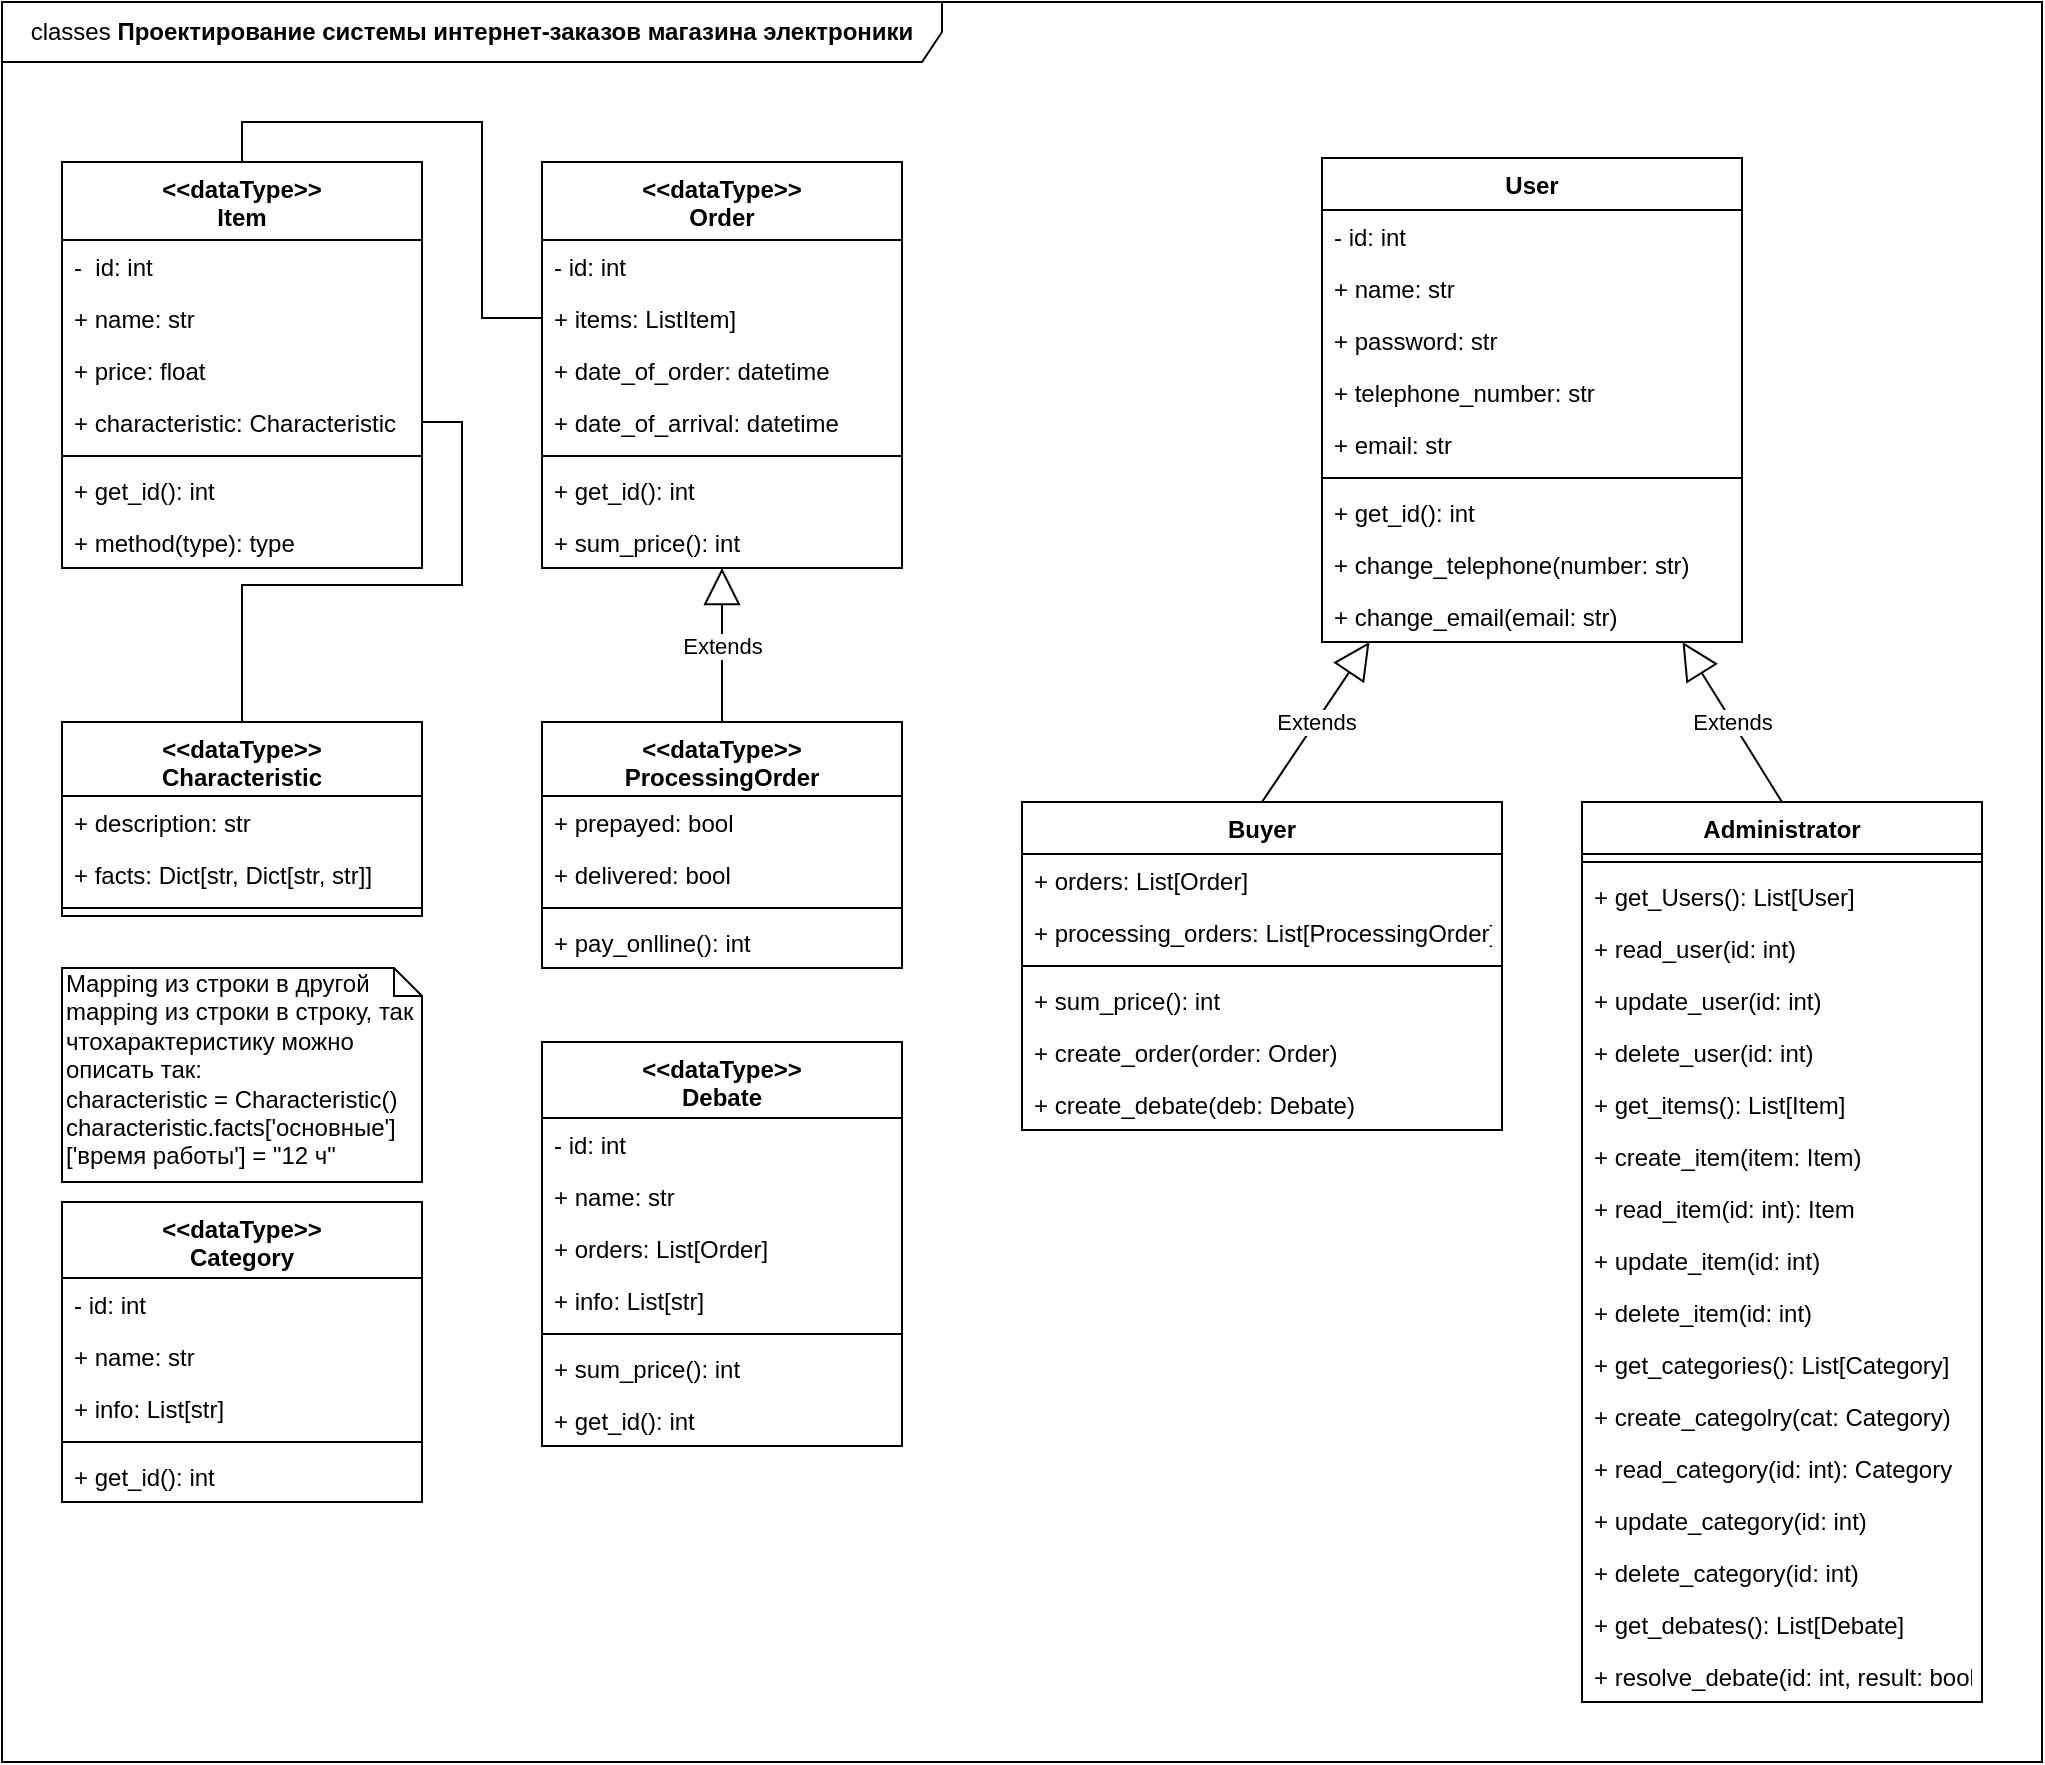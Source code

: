 <mxfile version="12.8.1" type="github">
  <diagram id="7VpvIhueV3ilVMoM20PL" name="Page-1">
    <mxGraphModel dx="824" dy="461" grid="1" gridSize="10" guides="1" tooltips="1" connect="1" arrows="1" fold="1" page="1" pageScale="1" pageWidth="850" pageHeight="1100" math="0" shadow="0">
      <root>
        <mxCell id="0" />
        <mxCell id="1" parent="0" />
        <mxCell id="_wDIAisPJdzkH9Y9Z4WT-5" value="classes &lt;b&gt;Проектирование системы интернет-заказов магазина электроники&lt;/b&gt;" style="shape=umlFrame;whiteSpace=wrap;html=1;width=470;height=30;" parent="1" vertex="1">
          <mxGeometry x="50" y="40" width="1020" height="880" as="geometry" />
        </mxCell>
        <mxCell id="_wDIAisPJdzkH9Y9Z4WT-1" value="&lt;&lt;dataType&gt;&gt;&#xa;Item" style="swimlane;fontStyle=1;align=center;verticalAlign=top;childLayout=stackLayout;horizontal=1;startSize=39;horizontalStack=0;resizeParent=1;resizeParentMax=0;resizeLast=0;collapsible=1;marginBottom=0;" parent="1" vertex="1">
          <mxGeometry x="80" y="120" width="180" height="203" as="geometry" />
        </mxCell>
        <mxCell id="_wDIAisPJdzkH9Y9Z4WT-14" value="-  id: int" style="text;strokeColor=none;fillColor=none;align=left;verticalAlign=top;spacingLeft=4;spacingRight=4;overflow=hidden;rotatable=0;points=[[0,0.5],[1,0.5]];portConstraint=eastwest;" parent="_wDIAisPJdzkH9Y9Z4WT-1" vertex="1">
          <mxGeometry y="39" width="180" height="26" as="geometry" />
        </mxCell>
        <mxCell id="_wDIAisPJdzkH9Y9Z4WT-2" value="+ name: str" style="text;strokeColor=none;fillColor=none;align=left;verticalAlign=top;spacingLeft=4;spacingRight=4;overflow=hidden;rotatable=0;points=[[0,0.5],[1,0.5]];portConstraint=eastwest;" parent="_wDIAisPJdzkH9Y9Z4WT-1" vertex="1">
          <mxGeometry y="65" width="180" height="26" as="geometry" />
        </mxCell>
        <mxCell id="_wDIAisPJdzkH9Y9Z4WT-6" value="+ price: float" style="text;strokeColor=none;fillColor=none;align=left;verticalAlign=top;spacingLeft=4;spacingRight=4;overflow=hidden;rotatable=0;points=[[0,0.5],[1,0.5]];portConstraint=eastwest;" parent="_wDIAisPJdzkH9Y9Z4WT-1" vertex="1">
          <mxGeometry y="91" width="180" height="26" as="geometry" />
        </mxCell>
        <mxCell id="_wDIAisPJdzkH9Y9Z4WT-7" value="+ characteristic: Characteristic" style="text;strokeColor=none;fillColor=none;align=left;verticalAlign=top;spacingLeft=4;spacingRight=4;overflow=hidden;rotatable=0;points=[[0,0.5],[1,0.5]];portConstraint=eastwest;" parent="_wDIAisPJdzkH9Y9Z4WT-1" vertex="1">
          <mxGeometry y="117" width="180" height="26" as="geometry" />
        </mxCell>
        <mxCell id="_wDIAisPJdzkH9Y9Z4WT-3" value="" style="line;strokeWidth=1;fillColor=none;align=left;verticalAlign=middle;spacingTop=-1;spacingLeft=3;spacingRight=3;rotatable=0;labelPosition=right;points=[];portConstraint=eastwest;" parent="_wDIAisPJdzkH9Y9Z4WT-1" vertex="1">
          <mxGeometry y="143" width="180" height="8" as="geometry" />
        </mxCell>
        <mxCell id="AqnYTcgwSNKYMv5zJtwy-12" value="+ get_id(): int" style="text;strokeColor=none;fillColor=none;align=left;verticalAlign=top;spacingLeft=4;spacingRight=4;overflow=hidden;rotatable=0;points=[[0,0.5],[1,0.5]];portConstraint=eastwest;" parent="_wDIAisPJdzkH9Y9Z4WT-1" vertex="1">
          <mxGeometry y="151" width="180" height="26" as="geometry" />
        </mxCell>
        <mxCell id="_wDIAisPJdzkH9Y9Z4WT-4" value="+ method(type): type" style="text;strokeColor=none;fillColor=none;align=left;verticalAlign=top;spacingLeft=4;spacingRight=4;overflow=hidden;rotatable=0;points=[[0,0.5],[1,0.5]];portConstraint=eastwest;" parent="_wDIAisPJdzkH9Y9Z4WT-1" vertex="1">
          <mxGeometry y="177" width="180" height="26" as="geometry" />
        </mxCell>
        <mxCell id="_wDIAisPJdzkH9Y9Z4WT-8" value="&lt;&lt;dataType&gt;&gt;&#xa;ProcessingOrder" style="swimlane;fontStyle=1;align=center;verticalAlign=top;childLayout=stackLayout;horizontal=1;startSize=37;horizontalStack=0;resizeParent=1;resizeParentMax=0;resizeLast=0;collapsible=1;marginBottom=0;" parent="1" vertex="1">
          <mxGeometry x="320" y="400" width="180" height="123" as="geometry" />
        </mxCell>
        <mxCell id="_wDIAisPJdzkH9Y9Z4WT-43" value="+ prepayed: bool" style="text;strokeColor=none;fillColor=none;align=left;verticalAlign=top;spacingLeft=4;spacingRight=4;overflow=hidden;rotatable=0;points=[[0,0.5],[1,0.5]];portConstraint=eastwest;" parent="_wDIAisPJdzkH9Y9Z4WT-8" vertex="1">
          <mxGeometry y="37" width="180" height="26" as="geometry" />
        </mxCell>
        <mxCell id="AqnYTcgwSNKYMv5zJtwy-37" value="+ delivered: bool" style="text;strokeColor=none;fillColor=none;align=left;verticalAlign=top;spacingLeft=4;spacingRight=4;overflow=hidden;rotatable=0;points=[[0,0.5],[1,0.5]];portConstraint=eastwest;" parent="_wDIAisPJdzkH9Y9Z4WT-8" vertex="1">
          <mxGeometry y="63" width="180" height="26" as="geometry" />
        </mxCell>
        <mxCell id="_wDIAisPJdzkH9Y9Z4WT-12" value="" style="line;strokeWidth=1;fillColor=none;align=left;verticalAlign=middle;spacingTop=-1;spacingLeft=3;spacingRight=3;rotatable=0;labelPosition=right;points=[];portConstraint=eastwest;" parent="_wDIAisPJdzkH9Y9Z4WT-8" vertex="1">
          <mxGeometry y="89" width="180" height="8" as="geometry" />
        </mxCell>
        <mxCell id="_wDIAisPJdzkH9Y9Z4WT-13" value="+ pay_onlline(): int" style="text;strokeColor=none;fillColor=none;align=left;verticalAlign=top;spacingLeft=4;spacingRight=4;overflow=hidden;rotatable=0;points=[[0,0.5],[1,0.5]];portConstraint=eastwest;" parent="_wDIAisPJdzkH9Y9Z4WT-8" vertex="1">
          <mxGeometry y="97" width="180" height="26" as="geometry" />
        </mxCell>
        <mxCell id="_wDIAisPJdzkH9Y9Z4WT-23" value="Buyer" style="swimlane;fontStyle=1;align=center;verticalAlign=top;childLayout=stackLayout;horizontal=1;startSize=26;horizontalStack=0;resizeParent=1;resizeParentMax=0;resizeLast=0;collapsible=1;marginBottom=0;" parent="1" vertex="1">
          <mxGeometry x="560" y="440" width="240" height="164" as="geometry" />
        </mxCell>
        <mxCell id="_wDIAisPJdzkH9Y9Z4WT-53" value="+ orders: List[Order]" style="text;strokeColor=none;fillColor=none;align=left;verticalAlign=top;spacingLeft=4;spacingRight=4;overflow=hidden;rotatable=0;points=[[0,0.5],[1,0.5]];portConstraint=eastwest;" parent="_wDIAisPJdzkH9Y9Z4WT-23" vertex="1">
          <mxGeometry y="26" width="240" height="26" as="geometry" />
        </mxCell>
        <mxCell id="_wDIAisPJdzkH9Y9Z4WT-54" value="+ processing_orders: List[ProcessingOrder]" style="text;strokeColor=none;fillColor=none;align=left;verticalAlign=top;spacingLeft=4;spacingRight=4;overflow=hidden;rotatable=0;points=[[0,0.5],[1,0.5]];portConstraint=eastwest;" parent="_wDIAisPJdzkH9Y9Z4WT-23" vertex="1">
          <mxGeometry y="52" width="240" height="26" as="geometry" />
        </mxCell>
        <mxCell id="_wDIAisPJdzkH9Y9Z4WT-26" value="" style="line;strokeWidth=1;fillColor=none;align=left;verticalAlign=middle;spacingTop=-1;spacingLeft=3;spacingRight=3;rotatable=0;labelPosition=right;points=[];portConstraint=eastwest;" parent="_wDIAisPJdzkH9Y9Z4WT-23" vertex="1">
          <mxGeometry y="78" width="240" height="8" as="geometry" />
        </mxCell>
        <mxCell id="_wDIAisPJdzkH9Y9Z4WT-27" value="+ sum_price(): int" style="text;strokeColor=none;fillColor=none;align=left;verticalAlign=top;spacingLeft=4;spacingRight=4;overflow=hidden;rotatable=0;points=[[0,0.5],[1,0.5]];portConstraint=eastwest;" parent="_wDIAisPJdzkH9Y9Z4WT-23" vertex="1">
          <mxGeometry y="86" width="240" height="26" as="geometry" />
        </mxCell>
        <mxCell id="AqnYTcgwSNKYMv5zJtwy-16" value="+ create_order(order: Order)" style="text;strokeColor=none;fillColor=none;align=left;verticalAlign=top;spacingLeft=4;spacingRight=4;overflow=hidden;rotatable=0;points=[[0,0.5],[1,0.5]];portConstraint=eastwest;" parent="_wDIAisPJdzkH9Y9Z4WT-23" vertex="1">
          <mxGeometry y="112" width="240" height="26" as="geometry" />
        </mxCell>
        <mxCell id="AqnYTcgwSNKYMv5zJtwy-36" value="+ create_debate(deb: Debate)" style="text;strokeColor=none;fillColor=none;align=left;verticalAlign=top;spacingLeft=4;spacingRight=4;overflow=hidden;rotatable=0;points=[[0,0.5],[1,0.5]];portConstraint=eastwest;" parent="_wDIAisPJdzkH9Y9Z4WT-23" vertex="1">
          <mxGeometry y="138" width="240" height="26" as="geometry" />
        </mxCell>
        <mxCell id="_wDIAisPJdzkH9Y9Z4WT-30" value="Administrator" style="swimlane;fontStyle=1;align=center;verticalAlign=top;childLayout=stackLayout;horizontal=1;startSize=26;horizontalStack=0;resizeParent=1;resizeParentMax=0;resizeLast=0;collapsible=1;marginBottom=0;" parent="1" vertex="1">
          <mxGeometry x="840" y="440" width="200" height="450" as="geometry" />
        </mxCell>
        <mxCell id="_wDIAisPJdzkH9Y9Z4WT-35" value="" style="line;strokeWidth=1;fillColor=none;align=left;verticalAlign=middle;spacingTop=-1;spacingLeft=3;spacingRight=3;rotatable=0;labelPosition=right;points=[];portConstraint=eastwest;" parent="_wDIAisPJdzkH9Y9Z4WT-30" vertex="1">
          <mxGeometry y="26" width="200" height="8" as="geometry" />
        </mxCell>
        <mxCell id="AqnYTcgwSNKYMv5zJtwy-30" value="+ get_Users(): List[User]" style="text;strokeColor=none;fillColor=none;align=left;verticalAlign=top;spacingLeft=4;spacingRight=4;overflow=hidden;rotatable=0;points=[[0,0.5],[1,0.5]];portConstraint=eastwest;" parent="_wDIAisPJdzkH9Y9Z4WT-30" vertex="1">
          <mxGeometry y="34" width="200" height="26" as="geometry" />
        </mxCell>
        <mxCell id="AqnYTcgwSNKYMv5zJtwy-29" value="+ read_user(id: int)" style="text;strokeColor=none;fillColor=none;align=left;verticalAlign=top;spacingLeft=4;spacingRight=4;overflow=hidden;rotatable=0;points=[[0,0.5],[1,0.5]];portConstraint=eastwest;" parent="_wDIAisPJdzkH9Y9Z4WT-30" vertex="1">
          <mxGeometry y="60" width="200" height="26" as="geometry" />
        </mxCell>
        <mxCell id="AqnYTcgwSNKYMv5zJtwy-27" value="+ update_user(id: int)" style="text;strokeColor=none;fillColor=none;align=left;verticalAlign=top;spacingLeft=4;spacingRight=4;overflow=hidden;rotatable=0;points=[[0,0.5],[1,0.5]];portConstraint=eastwest;" parent="_wDIAisPJdzkH9Y9Z4WT-30" vertex="1">
          <mxGeometry y="86" width="200" height="26" as="geometry" />
        </mxCell>
        <mxCell id="AqnYTcgwSNKYMv5zJtwy-28" value="+ delete_user(id: int)" style="text;strokeColor=none;fillColor=none;align=left;verticalAlign=top;spacingLeft=4;spacingRight=4;overflow=hidden;rotatable=0;points=[[0,0.5],[1,0.5]];portConstraint=eastwest;" parent="_wDIAisPJdzkH9Y9Z4WT-30" vertex="1">
          <mxGeometry y="112" width="200" height="26" as="geometry" />
        </mxCell>
        <mxCell id="AqnYTcgwSNKYMv5zJtwy-34" value="+ get_items(): List[Item]" style="text;strokeColor=none;fillColor=none;align=left;verticalAlign=top;spacingLeft=4;spacingRight=4;overflow=hidden;rotatable=0;points=[[0,0.5],[1,0.5]];portConstraint=eastwest;" parent="_wDIAisPJdzkH9Y9Z4WT-30" vertex="1">
          <mxGeometry y="138" width="200" height="26" as="geometry" />
        </mxCell>
        <mxCell id="_wDIAisPJdzkH9Y9Z4WT-36" value="+ create_item(item: Item)" style="text;strokeColor=none;fillColor=none;align=left;verticalAlign=top;spacingLeft=4;spacingRight=4;overflow=hidden;rotatable=0;points=[[0,0.5],[1,0.5]];portConstraint=eastwest;" parent="_wDIAisPJdzkH9Y9Z4WT-30" vertex="1">
          <mxGeometry y="164" width="200" height="26" as="geometry" />
        </mxCell>
        <mxCell id="_wDIAisPJdzkH9Y9Z4WT-37" value="+ read_item(id: int): Item" style="text;strokeColor=none;fillColor=none;align=left;verticalAlign=top;spacingLeft=4;spacingRight=4;overflow=hidden;rotatable=0;points=[[0,0.5],[1,0.5]];portConstraint=eastwest;" parent="_wDIAisPJdzkH9Y9Z4WT-30" vertex="1">
          <mxGeometry y="190" width="200" height="26" as="geometry" />
        </mxCell>
        <mxCell id="_wDIAisPJdzkH9Y9Z4WT-79" value="+ update_item(id: int)" style="text;strokeColor=none;fillColor=none;align=left;verticalAlign=top;spacingLeft=4;spacingRight=4;overflow=hidden;rotatable=0;points=[[0,0.5],[1,0.5]];portConstraint=eastwest;" parent="_wDIAisPJdzkH9Y9Z4WT-30" vertex="1">
          <mxGeometry y="216" width="200" height="26" as="geometry" />
        </mxCell>
        <mxCell id="_wDIAisPJdzkH9Y9Z4WT-80" value="+ delete_item(id: int)" style="text;strokeColor=none;fillColor=none;align=left;verticalAlign=top;spacingLeft=4;spacingRight=4;overflow=hidden;rotatable=0;points=[[0,0.5],[1,0.5]];portConstraint=eastwest;" parent="_wDIAisPJdzkH9Y9Z4WT-30" vertex="1">
          <mxGeometry y="242" width="200" height="26" as="geometry" />
        </mxCell>
        <mxCell id="AqnYTcgwSNKYMv5zJtwy-35" value="+ get_categories(): List[Category]" style="text;strokeColor=none;fillColor=none;align=left;verticalAlign=top;spacingLeft=4;spacingRight=4;overflow=hidden;rotatable=0;points=[[0,0.5],[1,0.5]];portConstraint=eastwest;" parent="_wDIAisPJdzkH9Y9Z4WT-30" vertex="1">
          <mxGeometry y="268" width="200" height="26" as="geometry" />
        </mxCell>
        <mxCell id="_wDIAisPJdzkH9Y9Z4WT-77" value="+ create_categolry(cat: Category)" style="text;strokeColor=none;fillColor=none;align=left;verticalAlign=top;spacingLeft=4;spacingRight=4;overflow=hidden;rotatable=0;points=[[0,0.5],[1,0.5]];portConstraint=eastwest;" parent="_wDIAisPJdzkH9Y9Z4WT-30" vertex="1">
          <mxGeometry y="294" width="200" height="26" as="geometry" />
        </mxCell>
        <mxCell id="_wDIAisPJdzkH9Y9Z4WT-78" value="+ read_category(id: int): Category" style="text;strokeColor=none;fillColor=none;align=left;verticalAlign=top;spacingLeft=4;spacingRight=4;overflow=hidden;rotatable=0;points=[[0,0.5],[1,0.5]];portConstraint=eastwest;" parent="_wDIAisPJdzkH9Y9Z4WT-30" vertex="1">
          <mxGeometry y="320" width="200" height="26" as="geometry" />
        </mxCell>
        <mxCell id="_wDIAisPJdzkH9Y9Z4WT-71" value="+ update_category(id: int)" style="text;strokeColor=none;fillColor=none;align=left;verticalAlign=top;spacingLeft=4;spacingRight=4;overflow=hidden;rotatable=0;points=[[0,0.5],[1,0.5]];portConstraint=eastwest;" parent="_wDIAisPJdzkH9Y9Z4WT-30" vertex="1">
          <mxGeometry y="346" width="200" height="26" as="geometry" />
        </mxCell>
        <mxCell id="_wDIAisPJdzkH9Y9Z4WT-72" value="+ delete_category(id: int)" style="text;strokeColor=none;fillColor=none;align=left;verticalAlign=top;spacingLeft=4;spacingRight=4;overflow=hidden;rotatable=0;points=[[0,0.5],[1,0.5]];portConstraint=eastwest;" parent="_wDIAisPJdzkH9Y9Z4WT-30" vertex="1">
          <mxGeometry y="372" width="200" height="26" as="geometry" />
        </mxCell>
        <mxCell id="AqnYTcgwSNKYMv5zJtwy-18" value="+ get_debates(): List[Debate]" style="text;strokeColor=none;fillColor=none;align=left;verticalAlign=top;spacingLeft=4;spacingRight=4;overflow=hidden;rotatable=0;points=[[0,0.5],[1,0.5]];portConstraint=eastwest;" parent="_wDIAisPJdzkH9Y9Z4WT-30" vertex="1">
          <mxGeometry y="398" width="200" height="26" as="geometry" />
        </mxCell>
        <mxCell id="AqnYTcgwSNKYMv5zJtwy-17" value="+ resolve_debate(id: int, result: bool)" style="text;strokeColor=none;fillColor=none;align=left;verticalAlign=top;spacingLeft=4;spacingRight=4;overflow=hidden;rotatable=0;points=[[0,0.5],[1,0.5]];portConstraint=eastwest;" parent="_wDIAisPJdzkH9Y9Z4WT-30" vertex="1">
          <mxGeometry y="424" width="200" height="26" as="geometry" />
        </mxCell>
        <mxCell id="_wDIAisPJdzkH9Y9Z4WT-55" value="&lt;&lt;dataType&gt;&gt;&#xa;Order" style="swimlane;fontStyle=1;align=center;verticalAlign=top;childLayout=stackLayout;horizontal=1;startSize=39;horizontalStack=0;resizeParent=1;resizeParentMax=0;resizeLast=0;collapsible=1;marginBottom=0;" parent="1" vertex="1">
          <mxGeometry x="320" y="120" width="180" height="203" as="geometry" />
        </mxCell>
        <mxCell id="_wDIAisPJdzkH9Y9Z4WT-56" value="- id: int" style="text;strokeColor=none;fillColor=none;align=left;verticalAlign=top;spacingLeft=4;spacingRight=4;overflow=hidden;rotatable=0;points=[[0,0.5],[1,0.5]];portConstraint=eastwest;" parent="_wDIAisPJdzkH9Y9Z4WT-55" vertex="1">
          <mxGeometry y="39" width="180" height="26" as="geometry" />
        </mxCell>
        <mxCell id="_wDIAisPJdzkH9Y9Z4WT-57" value="+ items: ListItem]" style="text;strokeColor=none;fillColor=none;align=left;verticalAlign=top;spacingLeft=4;spacingRight=4;overflow=hidden;rotatable=0;points=[[0,0.5],[1,0.5]];portConstraint=eastwest;" parent="_wDIAisPJdzkH9Y9Z4WT-55" vertex="1">
          <mxGeometry y="65" width="180" height="26" as="geometry" />
        </mxCell>
        <mxCell id="_wDIAisPJdzkH9Y9Z4WT-58" value="+ date_of_order: datetime" style="text;strokeColor=none;fillColor=none;align=left;verticalAlign=top;spacingLeft=4;spacingRight=4;overflow=hidden;rotatable=0;points=[[0,0.5],[1,0.5]];portConstraint=eastwest;" parent="_wDIAisPJdzkH9Y9Z4WT-55" vertex="1">
          <mxGeometry y="91" width="180" height="26" as="geometry" />
        </mxCell>
        <mxCell id="_wDIAisPJdzkH9Y9Z4WT-61" value="+ date_of_arrival: datetime" style="text;strokeColor=none;fillColor=none;align=left;verticalAlign=top;spacingLeft=4;spacingRight=4;overflow=hidden;rotatable=0;points=[[0,0.5],[1,0.5]];portConstraint=eastwest;" parent="_wDIAisPJdzkH9Y9Z4WT-55" vertex="1">
          <mxGeometry y="117" width="180" height="26" as="geometry" />
        </mxCell>
        <mxCell id="_wDIAisPJdzkH9Y9Z4WT-59" value="" style="line;strokeWidth=1;fillColor=none;align=left;verticalAlign=middle;spacingTop=-1;spacingLeft=3;spacingRight=3;rotatable=0;labelPosition=right;points=[];portConstraint=eastwest;" parent="_wDIAisPJdzkH9Y9Z4WT-55" vertex="1">
          <mxGeometry y="143" width="180" height="8" as="geometry" />
        </mxCell>
        <mxCell id="AqnYTcgwSNKYMv5zJtwy-13" value="+ get_id(): int" style="text;strokeColor=none;fillColor=none;align=left;verticalAlign=top;spacingLeft=4;spacingRight=4;overflow=hidden;rotatable=0;points=[[0,0.5],[1,0.5]];portConstraint=eastwest;" parent="_wDIAisPJdzkH9Y9Z4WT-55" vertex="1">
          <mxGeometry y="151" width="180" height="26" as="geometry" />
        </mxCell>
        <mxCell id="_wDIAisPJdzkH9Y9Z4WT-60" value="+ sum_price(): int" style="text;strokeColor=none;fillColor=none;align=left;verticalAlign=top;spacingLeft=4;spacingRight=4;overflow=hidden;rotatable=0;points=[[0,0.5],[1,0.5]];portConstraint=eastwest;" parent="_wDIAisPJdzkH9Y9Z4WT-55" vertex="1">
          <mxGeometry y="177" width="180" height="26" as="geometry" />
        </mxCell>
        <mxCell id="_wDIAisPJdzkH9Y9Z4WT-67" value="User" style="swimlane;fontStyle=1;align=center;verticalAlign=top;childLayout=stackLayout;horizontal=1;startSize=26;horizontalStack=0;resizeParent=1;resizeParentMax=0;resizeLast=0;collapsible=1;marginBottom=0;" parent="1" vertex="1">
          <mxGeometry x="710" y="118" width="210" height="242" as="geometry" />
        </mxCell>
        <mxCell id="_wDIAisPJdzkH9Y9Z4WT-24" value="- id: int" style="text;strokeColor=none;fillColor=none;align=left;verticalAlign=top;spacingLeft=4;spacingRight=4;overflow=hidden;rotatable=0;points=[[0,0.5],[1,0.5]];portConstraint=eastwest;" parent="_wDIAisPJdzkH9Y9Z4WT-67" vertex="1">
          <mxGeometry y="26" width="210" height="26" as="geometry" />
        </mxCell>
        <mxCell id="_wDIAisPJdzkH9Y9Z4WT-25" value="+ name: str" style="text;strokeColor=none;fillColor=none;align=left;verticalAlign=top;spacingLeft=4;spacingRight=4;overflow=hidden;rotatable=0;points=[[0,0.5],[1,0.5]];portConstraint=eastwest;" parent="_wDIAisPJdzkH9Y9Z4WT-67" vertex="1">
          <mxGeometry y="52" width="210" height="26" as="geometry" />
        </mxCell>
        <mxCell id="_wDIAisPJdzkH9Y9Z4WT-28" value="+ password: str" style="text;strokeColor=none;fillColor=none;align=left;verticalAlign=top;spacingLeft=4;spacingRight=4;overflow=hidden;rotatable=0;points=[[0,0.5],[1,0.5]];portConstraint=eastwest;" parent="_wDIAisPJdzkH9Y9Z4WT-67" vertex="1">
          <mxGeometry y="78" width="210" height="26" as="geometry" />
        </mxCell>
        <mxCell id="AqnYTcgwSNKYMv5zJtwy-31" value="+ telephone_number: str" style="text;strokeColor=none;fillColor=none;align=left;verticalAlign=top;spacingLeft=4;spacingRight=4;overflow=hidden;rotatable=0;points=[[0,0.5],[1,0.5]];portConstraint=eastwest;" parent="_wDIAisPJdzkH9Y9Z4WT-67" vertex="1">
          <mxGeometry y="104" width="210" height="26" as="geometry" />
        </mxCell>
        <mxCell id="_wDIAisPJdzkH9Y9Z4WT-34" value="+ email: str" style="text;strokeColor=none;fillColor=none;align=left;verticalAlign=top;spacingLeft=4;spacingRight=4;overflow=hidden;rotatable=0;points=[[0,0.5],[1,0.5]];portConstraint=eastwest;" parent="_wDIAisPJdzkH9Y9Z4WT-67" vertex="1">
          <mxGeometry y="130" width="210" height="26" as="geometry" />
        </mxCell>
        <mxCell id="_wDIAisPJdzkH9Y9Z4WT-69" value="" style="line;strokeWidth=1;fillColor=none;align=left;verticalAlign=middle;spacingTop=-1;spacingLeft=3;spacingRight=3;rotatable=0;labelPosition=right;points=[];portConstraint=eastwest;" parent="_wDIAisPJdzkH9Y9Z4WT-67" vertex="1">
          <mxGeometry y="156" width="210" height="8" as="geometry" />
        </mxCell>
        <mxCell id="AqnYTcgwSNKYMv5zJtwy-14" value="+ get_id(): int" style="text;strokeColor=none;fillColor=none;align=left;verticalAlign=top;spacingLeft=4;spacingRight=4;overflow=hidden;rotatable=0;points=[[0,0.5],[1,0.5]];portConstraint=eastwest;" parent="_wDIAisPJdzkH9Y9Z4WT-67" vertex="1">
          <mxGeometry y="164" width="210" height="26" as="geometry" />
        </mxCell>
        <mxCell id="_wDIAisPJdzkH9Y9Z4WT-70" value="+ change_telephone(number: str)" style="text;strokeColor=none;fillColor=none;align=left;verticalAlign=top;spacingLeft=4;spacingRight=4;overflow=hidden;rotatable=0;points=[[0,0.5],[1,0.5]];portConstraint=eastwest;" parent="_wDIAisPJdzkH9Y9Z4WT-67" vertex="1">
          <mxGeometry y="190" width="210" height="26" as="geometry" />
        </mxCell>
        <mxCell id="AqnYTcgwSNKYMv5zJtwy-32" value="+ change_email(email: str)" style="text;strokeColor=none;fillColor=none;align=left;verticalAlign=top;spacingLeft=4;spacingRight=4;overflow=hidden;rotatable=0;points=[[0,0.5],[1,0.5]];portConstraint=eastwest;" parent="_wDIAisPJdzkH9Y9Z4WT-67" vertex="1">
          <mxGeometry y="216" width="210" height="26" as="geometry" />
        </mxCell>
        <mxCell id="_wDIAisPJdzkH9Y9Z4WT-73" value="Extends" style="endArrow=block;endSize=16;endFill=0;html=1;exitX=0.5;exitY=0;exitDx=0;exitDy=0;" parent="1" source="_wDIAisPJdzkH9Y9Z4WT-8" target="_wDIAisPJdzkH9Y9Z4WT-55" edge="1">
          <mxGeometry width="160" relative="1" as="geometry">
            <mxPoint x="170" y="320" as="sourcePoint" />
            <mxPoint x="410" y="284" as="targetPoint" />
          </mxGeometry>
        </mxCell>
        <mxCell id="_wDIAisPJdzkH9Y9Z4WT-74" value="Extends" style="endArrow=block;endSize=16;endFill=0;html=1;exitX=0.5;exitY=0;exitDx=0;exitDy=0;" parent="1" source="_wDIAisPJdzkH9Y9Z4WT-23" target="_wDIAisPJdzkH9Y9Z4WT-67" edge="1">
          <mxGeometry width="160" relative="1" as="geometry">
            <mxPoint x="470" y="199" as="sourcePoint" />
            <mxPoint x="730.208" y="324.0" as="targetPoint" />
          </mxGeometry>
        </mxCell>
        <mxCell id="_wDIAisPJdzkH9Y9Z4WT-75" value="Extends" style="endArrow=block;endSize=16;endFill=0;html=1;exitX=0.5;exitY=0;exitDx=0;exitDy=0;" parent="1" source="_wDIAisPJdzkH9Y9Z4WT-30" target="_wDIAisPJdzkH9Y9Z4WT-67" edge="1">
          <mxGeometry width="160" relative="1" as="geometry">
            <mxPoint x="810" y="594.13" as="sourcePoint" />
            <mxPoint x="920" y="390.005" as="targetPoint" />
          </mxGeometry>
        </mxCell>
        <mxCell id="_wDIAisPJdzkH9Y9Z4WT-81" value="&lt;&lt;dataType&gt;&gt;&#xa;Characteristic" style="swimlane;fontStyle=1;align=center;verticalAlign=top;childLayout=stackLayout;horizontal=1;startSize=37;horizontalStack=0;resizeParent=1;resizeParentMax=0;resizeLast=0;collapsible=1;marginBottom=0;" parent="1" vertex="1">
          <mxGeometry x="80" y="400" width="180" height="97" as="geometry" />
        </mxCell>
        <mxCell id="_wDIAisPJdzkH9Y9Z4WT-82" value="+ description: str" style="text;strokeColor=none;fillColor=none;align=left;verticalAlign=top;spacingLeft=4;spacingRight=4;overflow=hidden;rotatable=0;points=[[0,0.5],[1,0.5]];portConstraint=eastwest;" parent="_wDIAisPJdzkH9Y9Z4WT-81" vertex="1">
          <mxGeometry y="37" width="180" height="26" as="geometry" />
        </mxCell>
        <mxCell id="AqnYTcgwSNKYMv5zJtwy-2" value="+ facts: Dict[str, Dict[str, str]]" style="text;strokeColor=none;fillColor=none;align=left;verticalAlign=top;spacingLeft=4;spacingRight=4;overflow=hidden;rotatable=0;points=[[0,0.5],[1,0.5]];portConstraint=eastwest;" parent="_wDIAisPJdzkH9Y9Z4WT-81" vertex="1">
          <mxGeometry y="63" width="180" height="26" as="geometry" />
        </mxCell>
        <mxCell id="_wDIAisPJdzkH9Y9Z4WT-83" value="" style="line;strokeWidth=1;fillColor=none;align=left;verticalAlign=middle;spacingTop=-1;spacingLeft=3;spacingRight=3;rotatable=0;labelPosition=right;points=[];portConstraint=eastwest;" parent="_wDIAisPJdzkH9Y9Z4WT-81" vertex="1">
          <mxGeometry y="89" width="180" height="8" as="geometry" />
        </mxCell>
        <mxCell id="AqnYTcgwSNKYMv5zJtwy-5" value="&lt;&lt;dataType&gt;&gt;&#xa;Category" style="swimlane;fontStyle=1;align=center;verticalAlign=top;childLayout=stackLayout;horizontal=1;startSize=38;horizontalStack=0;resizeParent=1;resizeParentMax=0;resizeLast=0;collapsible=1;marginBottom=0;" parent="1" vertex="1">
          <mxGeometry x="80" y="640" width="180" height="150" as="geometry" />
        </mxCell>
        <mxCell id="AqnYTcgwSNKYMv5zJtwy-6" value="- id: int" style="text;strokeColor=none;fillColor=none;align=left;verticalAlign=top;spacingLeft=4;spacingRight=4;overflow=hidden;rotatable=0;points=[[0,0.5],[1,0.5]];portConstraint=eastwest;" parent="AqnYTcgwSNKYMv5zJtwy-5" vertex="1">
          <mxGeometry y="38" width="180" height="26" as="geometry" />
        </mxCell>
        <mxCell id="AqnYTcgwSNKYMv5zJtwy-7" value="+ name: str" style="text;strokeColor=none;fillColor=none;align=left;verticalAlign=top;spacingLeft=4;spacingRight=4;overflow=hidden;rotatable=0;points=[[0,0.5],[1,0.5]];portConstraint=eastwest;" parent="AqnYTcgwSNKYMv5zJtwy-5" vertex="1">
          <mxGeometry y="64" width="180" height="26" as="geometry" />
        </mxCell>
        <mxCell id="AqnYTcgwSNKYMv5zJtwy-9" value="+ info: List[str]" style="text;strokeColor=none;fillColor=none;align=left;verticalAlign=top;spacingLeft=4;spacingRight=4;overflow=hidden;rotatable=0;points=[[0,0.5],[1,0.5]];portConstraint=eastwest;" parent="AqnYTcgwSNKYMv5zJtwy-5" vertex="1">
          <mxGeometry y="90" width="180" height="26" as="geometry" />
        </mxCell>
        <mxCell id="AqnYTcgwSNKYMv5zJtwy-10" value="" style="line;strokeWidth=1;fillColor=none;align=left;verticalAlign=middle;spacingTop=-1;spacingLeft=3;spacingRight=3;rotatable=0;labelPosition=right;points=[];portConstraint=eastwest;" parent="AqnYTcgwSNKYMv5zJtwy-5" vertex="1">
          <mxGeometry y="116" width="180" height="8" as="geometry" />
        </mxCell>
        <mxCell id="AqnYTcgwSNKYMv5zJtwy-11" value="+ get_id(): int" style="text;strokeColor=none;fillColor=none;align=left;verticalAlign=top;spacingLeft=4;spacingRight=4;overflow=hidden;rotatable=0;points=[[0,0.5],[1,0.5]];portConstraint=eastwest;" parent="AqnYTcgwSNKYMv5zJtwy-5" vertex="1">
          <mxGeometry y="124" width="180" height="26" as="geometry" />
        </mxCell>
        <mxCell id="AqnYTcgwSNKYMv5zJtwy-19" value="&lt;&lt;dataType&gt;&gt;&#xa;Debate" style="swimlane;fontStyle=1;align=center;verticalAlign=top;childLayout=stackLayout;horizontal=1;startSize=38;horizontalStack=0;resizeParent=1;resizeParentMax=0;resizeLast=0;collapsible=1;marginBottom=0;" parent="1" vertex="1">
          <mxGeometry x="320" y="560" width="180" height="202" as="geometry" />
        </mxCell>
        <mxCell id="AqnYTcgwSNKYMv5zJtwy-20" value="- id: int" style="text;strokeColor=none;fillColor=none;align=left;verticalAlign=top;spacingLeft=4;spacingRight=4;overflow=hidden;rotatable=0;points=[[0,0.5],[1,0.5]];portConstraint=eastwest;" parent="AqnYTcgwSNKYMv5zJtwy-19" vertex="1">
          <mxGeometry y="38" width="180" height="26" as="geometry" />
        </mxCell>
        <mxCell id="AqnYTcgwSNKYMv5zJtwy-21" value="+ name: str" style="text;strokeColor=none;fillColor=none;align=left;verticalAlign=top;spacingLeft=4;spacingRight=4;overflow=hidden;rotatable=0;points=[[0,0.5],[1,0.5]];portConstraint=eastwest;" parent="AqnYTcgwSNKYMv5zJtwy-19" vertex="1">
          <mxGeometry y="64" width="180" height="26" as="geometry" />
        </mxCell>
        <mxCell id="AqnYTcgwSNKYMv5zJtwy-26" value="+ orders: List[Order]" style="text;strokeColor=none;fillColor=none;align=left;verticalAlign=top;spacingLeft=4;spacingRight=4;overflow=hidden;rotatable=0;points=[[0,0.5],[1,0.5]];portConstraint=eastwest;" parent="AqnYTcgwSNKYMv5zJtwy-19" vertex="1">
          <mxGeometry y="90" width="180" height="26" as="geometry" />
        </mxCell>
        <mxCell id="AqnYTcgwSNKYMv5zJtwy-22" value="+ info: List[str]" style="text;strokeColor=none;fillColor=none;align=left;verticalAlign=top;spacingLeft=4;spacingRight=4;overflow=hidden;rotatable=0;points=[[0,0.5],[1,0.5]];portConstraint=eastwest;" parent="AqnYTcgwSNKYMv5zJtwy-19" vertex="1">
          <mxGeometry y="116" width="180" height="26" as="geometry" />
        </mxCell>
        <mxCell id="AqnYTcgwSNKYMv5zJtwy-23" value="" style="line;strokeWidth=1;fillColor=none;align=left;verticalAlign=middle;spacingTop=-1;spacingLeft=3;spacingRight=3;rotatable=0;labelPosition=right;points=[];portConstraint=eastwest;" parent="AqnYTcgwSNKYMv5zJtwy-19" vertex="1">
          <mxGeometry y="142" width="180" height="8" as="geometry" />
        </mxCell>
        <mxCell id="AqnYTcgwSNKYMv5zJtwy-25" value="+ sum_price(): int" style="text;strokeColor=none;fillColor=none;align=left;verticalAlign=top;spacingLeft=4;spacingRight=4;overflow=hidden;rotatable=0;points=[[0,0.5],[1,0.5]];portConstraint=eastwest;" parent="AqnYTcgwSNKYMv5zJtwy-19" vertex="1">
          <mxGeometry y="150" width="180" height="26" as="geometry" />
        </mxCell>
        <mxCell id="AqnYTcgwSNKYMv5zJtwy-24" value="+ get_id(): int" style="text;strokeColor=none;fillColor=none;align=left;verticalAlign=top;spacingLeft=4;spacingRight=4;overflow=hidden;rotatable=0;points=[[0,0.5],[1,0.5]];portConstraint=eastwest;" parent="AqnYTcgwSNKYMv5zJtwy-19" vertex="1">
          <mxGeometry y="176" width="180" height="26" as="geometry" />
        </mxCell>
        <mxCell id="MJZ8N0tbwqNB8fmqcphT-1" style="edgeStyle=orthogonalEdgeStyle;rounded=0;orthogonalLoop=1;jettySize=auto;html=1;exitX=0;exitY=0.5;exitDx=0;exitDy=0;entryX=0.5;entryY=0;entryDx=0;entryDy=0;endArrow=none;endFill=0;" edge="1" parent="1" source="_wDIAisPJdzkH9Y9Z4WT-57" target="_wDIAisPJdzkH9Y9Z4WT-1">
          <mxGeometry relative="1" as="geometry" />
        </mxCell>
        <mxCell id="MJZ8N0tbwqNB8fmqcphT-2" style="edgeStyle=orthogonalEdgeStyle;rounded=0;orthogonalLoop=1;jettySize=auto;html=1;exitX=1;exitY=0.5;exitDx=0;exitDy=0;entryX=0.5;entryY=0;entryDx=0;entryDy=0;endArrow=none;endFill=0;" edge="1" parent="1" source="_wDIAisPJdzkH9Y9Z4WT-7" target="_wDIAisPJdzkH9Y9Z4WT-81">
          <mxGeometry relative="1" as="geometry" />
        </mxCell>
        <mxCell id="MJZ8N0tbwqNB8fmqcphT-3" value="Mapping из строки в другой mapping из строки в строку, так чтохарактеристику можно описать так:&lt;br&gt;&lt;div&gt;characteristic = Characteristic()&lt;/div&gt;&lt;div&gt;characteristic.facts[&#39;основные&#39;][&#39;время работы&#39;] = &quot;12 ч&quot;&lt;br&gt;&lt;/div&gt;" style="shape=note;whiteSpace=wrap;html=1;size=14;verticalAlign=top;align=left;spacingTop=-6;" vertex="1" parent="1">
          <mxGeometry x="80" y="523" width="180" height="107" as="geometry" />
        </mxCell>
      </root>
    </mxGraphModel>
  </diagram>
</mxfile>
